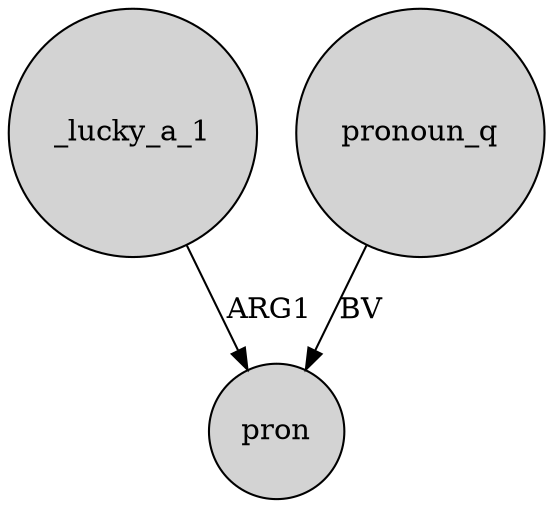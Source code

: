 digraph {
	node [shape=circle style=filled]
	_lucky_a_1 -> pron [label=ARG1]
	pronoun_q -> pron [label=BV]
}
